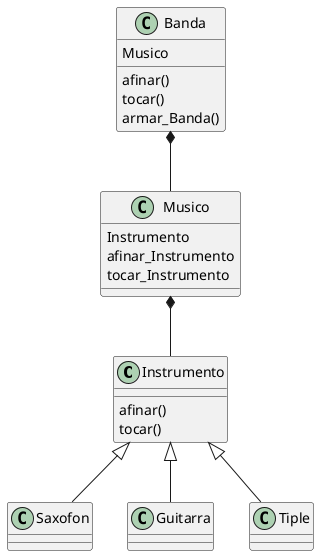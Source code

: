 @startuml Diagrama.plantuml
Instrumento <|-- Saxofon
Instrumento <|-- Guitarra
Instrumento <|-- Tiple
Musico *-- Instrumento
Banda *-- Musico

Instrumento : afinar()
Instrumento : tocar()
Musico : Instrumento
Musico : afinar_Instrumento
Musico : tocar_Instrumento
Banda  : Musico
Banda  : afinar()
Banda  : tocar()
Banda  : armar_Banda()

@enduml
//composicion de clases 


